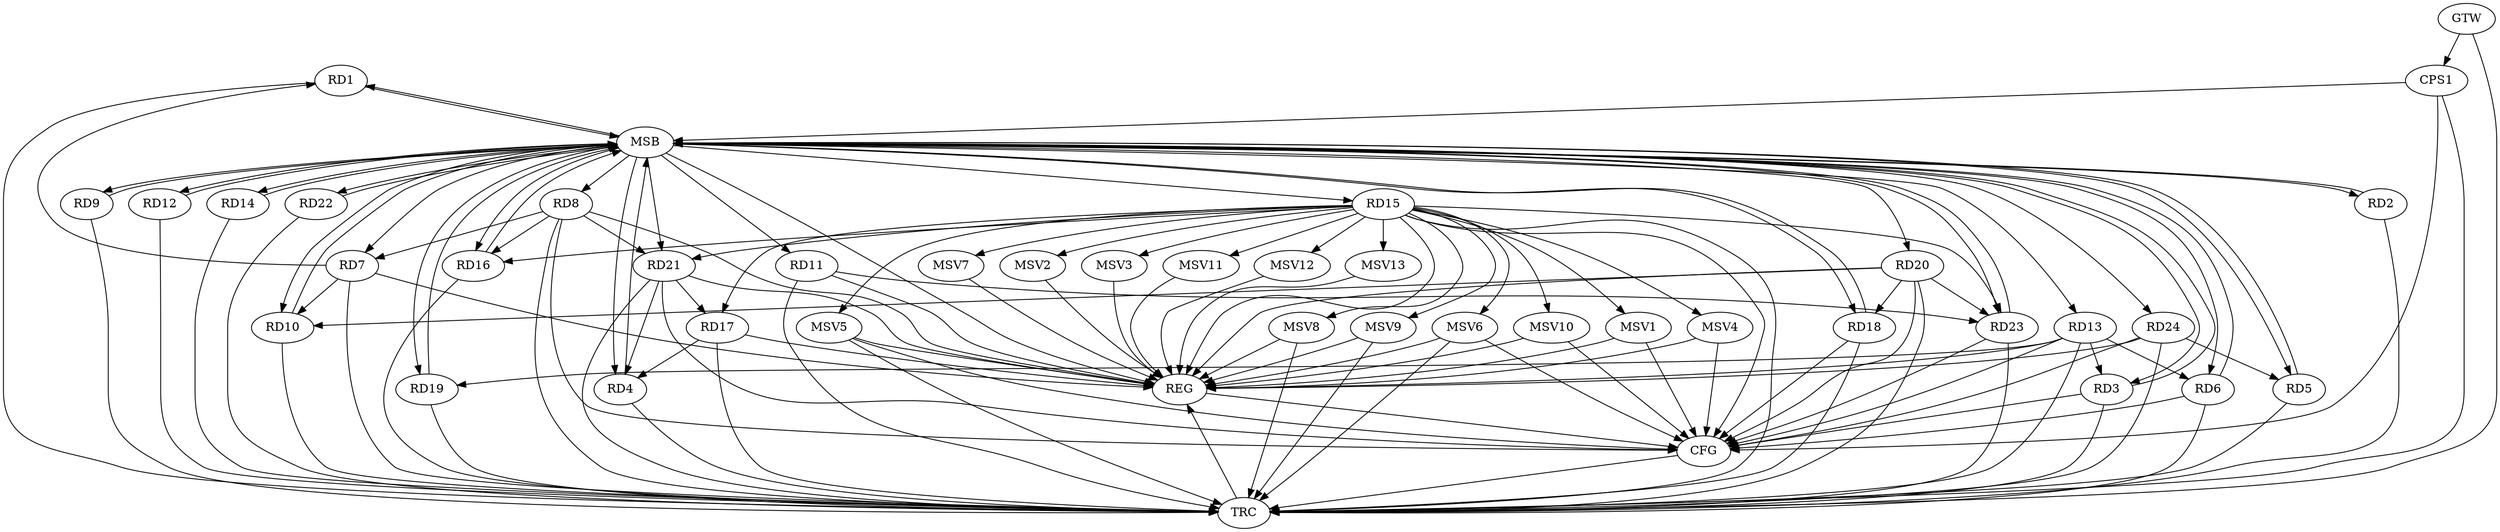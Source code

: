 strict digraph G {
  RD1 [ label="RD1" ];
  RD2 [ label="RD2" ];
  RD3 [ label="RD3" ];
  RD4 [ label="RD4" ];
  RD5 [ label="RD5" ];
  RD6 [ label="RD6" ];
  RD7 [ label="RD7" ];
  RD8 [ label="RD8" ];
  RD9 [ label="RD9" ];
  RD10 [ label="RD10" ];
  RD11 [ label="RD11" ];
  RD12 [ label="RD12" ];
  RD13 [ label="RD13" ];
  RD14 [ label="RD14" ];
  RD15 [ label="RD15" ];
  RD16 [ label="RD16" ];
  RD17 [ label="RD17" ];
  RD18 [ label="RD18" ];
  RD19 [ label="RD19" ];
  RD20 [ label="RD20" ];
  RD21 [ label="RD21" ];
  RD22 [ label="RD22" ];
  RD23 [ label="RD23" ];
  RD24 [ label="RD24" ];
  CPS1 [ label="CPS1" ];
  GTW [ label="GTW" ];
  REG [ label="REG" ];
  MSB [ label="MSB" ];
  CFG [ label="CFG" ];
  TRC [ label="TRC" ];
  MSV1 [ label="MSV1" ];
  MSV2 [ label="MSV2" ];
  MSV3 [ label="MSV3" ];
  MSV4 [ label="MSV4" ];
  MSV5 [ label="MSV5" ];
  MSV6 [ label="MSV6" ];
  MSV7 [ label="MSV7" ];
  MSV8 [ label="MSV8" ];
  MSV9 [ label="MSV9" ];
  MSV10 [ label="MSV10" ];
  MSV11 [ label="MSV11" ];
  MSV12 [ label="MSV12" ];
  MSV13 [ label="MSV13" ];
  RD7 -> RD1;
  RD13 -> RD3;
  RD17 -> RD4;
  RD21 -> RD4;
  RD24 -> RD5;
  RD13 -> RD6;
  RD8 -> RD7;
  RD7 -> RD10;
  RD8 -> RD16;
  RD8 -> RD21;
  RD20 -> RD10;
  RD11 -> RD23;
  RD13 -> RD19;
  RD15 -> RD16;
  RD15 -> RD17;
  RD15 -> RD21;
  RD15 -> RD23;
  RD21 -> RD17;
  RD20 -> RD18;
  RD20 -> RD23;
  GTW -> CPS1;
  RD7 -> REG;
  RD8 -> REG;
  RD11 -> REG;
  RD13 -> REG;
  RD15 -> REG;
  RD17 -> REG;
  RD20 -> REG;
  RD21 -> REG;
  RD24 -> REG;
  RD1 -> MSB;
  MSB -> RD5;
  MSB -> RD14;
  MSB -> RD16;
  MSB -> REG;
  RD2 -> MSB;
  MSB -> RD24;
  RD3 -> MSB;
  MSB -> RD6;
  MSB -> RD7;
  MSB -> RD10;
  MSB -> RD13;
  MSB -> RD15;
  RD4 -> MSB;
  MSB -> RD11;
  MSB -> RD22;
  RD5 -> MSB;
  RD6 -> MSB;
  RD9 -> MSB;
  MSB -> RD8;
  MSB -> RD12;
  MSB -> RD20;
  RD10 -> MSB;
  MSB -> RD2;
  MSB -> RD4;
  RD12 -> MSB;
  MSB -> RD9;
  RD14 -> MSB;
  MSB -> RD21;
  RD16 -> MSB;
  MSB -> RD18;
  RD18 -> MSB;
  MSB -> RD1;
  RD19 -> MSB;
  RD22 -> MSB;
  MSB -> RD23;
  RD23 -> MSB;
  MSB -> RD19;
  CPS1 -> MSB;
  MSB -> RD3;
  RD20 -> CFG;
  RD15 -> CFG;
  RD21 -> CFG;
  RD23 -> CFG;
  RD8 -> CFG;
  RD3 -> CFG;
  RD6 -> CFG;
  RD18 -> CFG;
  RD13 -> CFG;
  CPS1 -> CFG;
  RD24 -> CFG;
  REG -> CFG;
  RD1 -> TRC;
  RD2 -> TRC;
  RD3 -> TRC;
  RD4 -> TRC;
  RD5 -> TRC;
  RD6 -> TRC;
  RD7 -> TRC;
  RD8 -> TRC;
  RD9 -> TRC;
  RD10 -> TRC;
  RD11 -> TRC;
  RD12 -> TRC;
  RD13 -> TRC;
  RD14 -> TRC;
  RD15 -> TRC;
  RD16 -> TRC;
  RD17 -> TRC;
  RD18 -> TRC;
  RD19 -> TRC;
  RD20 -> TRC;
  RD21 -> TRC;
  RD22 -> TRC;
  RD23 -> TRC;
  RD24 -> TRC;
  CPS1 -> TRC;
  GTW -> TRC;
  CFG -> TRC;
  TRC -> REG;
  RD15 -> MSV1;
  MSV1 -> REG;
  MSV1 -> CFG;
  RD15 -> MSV2;
  RD15 -> MSV3;
  RD15 -> MSV4;
  MSV2 -> REG;
  MSV3 -> REG;
  MSV4 -> REG;
  MSV4 -> CFG;
  RD15 -> MSV5;
  MSV5 -> REG;
  MSV5 -> TRC;
  MSV5 -> CFG;
  RD15 -> MSV6;
  MSV6 -> REG;
  MSV6 -> TRC;
  MSV6 -> CFG;
  RD15 -> MSV7;
  RD15 -> MSV8;
  MSV7 -> REG;
  MSV8 -> REG;
  MSV8 -> TRC;
  RD15 -> MSV9;
  MSV9 -> REG;
  MSV9 -> TRC;
  RD15 -> MSV10;
  MSV10 -> REG;
  MSV10 -> CFG;
  RD15 -> MSV11;
  RD15 -> MSV12;
  MSV11 -> REG;
  MSV12 -> REG;
  RD15 -> MSV13;
  MSV13 -> REG;
}
